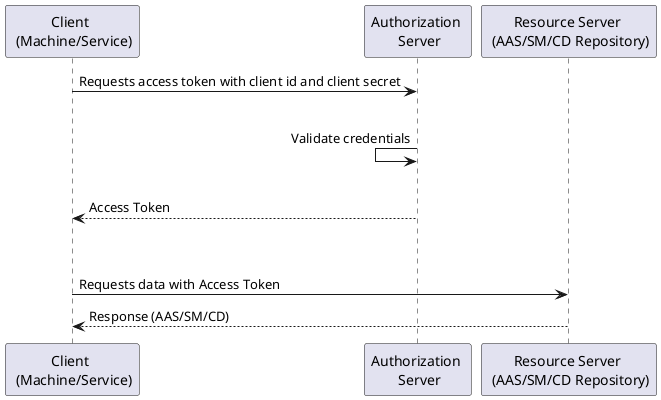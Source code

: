 @startuml
participant Client as "Client \n (Machine/Service)"
participant AuthServer as "Authorization \n Server"
participant ResourceServer as "Resource Server \n (AAS/SM/CD Repository)"

Client -> AuthServer: Requests access token with client id and client secret

|||

AuthServer <- AuthServer: Validate credentials

|||

AuthServer --> Client: Access Token

||45||

Client -> ResourceServer: Requests data with Access Token
ResourceServer --> Client: Response (AAS/SM/CD)
@enduml